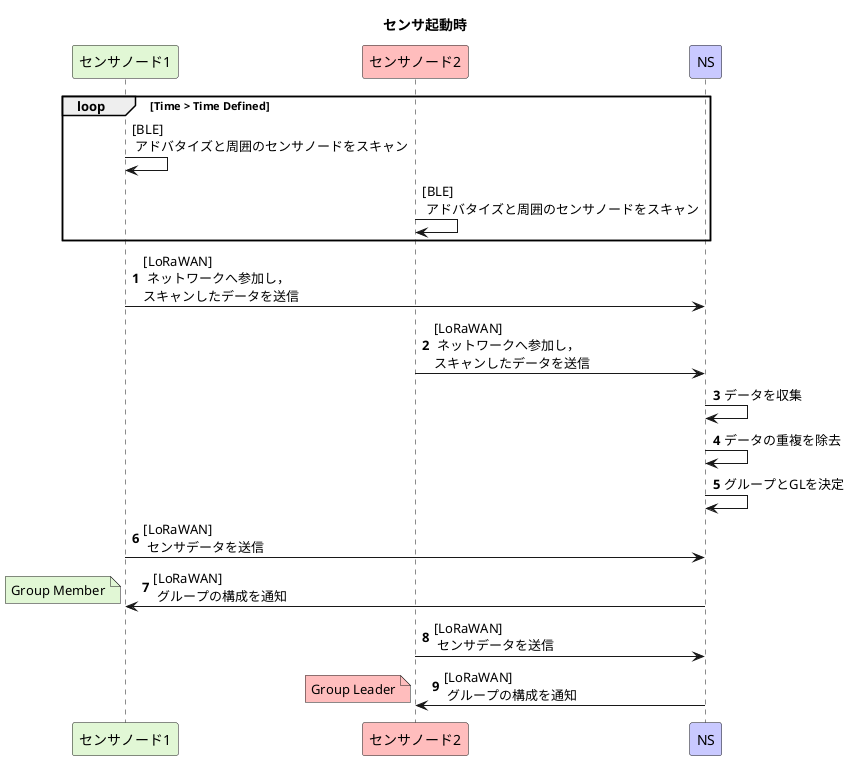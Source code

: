 @startuml
'scale 0.5

title センサ起動時
'Entity
participant センサノード1 as sensor1 #e1f7d5
participant センサノード2 as sensor2 #ffbdbd
participant NS as server #c9c9ff
'Sequence

loop Time > Time Defined
    sensor1 -> sensor1: [BLE]\n アドバタイズと周囲のセンサノードをスキャン
    sensor2 -> sensor2: [BLE]\n アドバタイズと周囲のセンサノードをスキャン
end
autonumber
sensor1 -> server: [LoRaWAN]\n ネットワークへ参加し，\nスキャンしたデータを送信
sensor2 -> server: [LoRaWAN]\n ネットワークへ参加し，\nスキャンしたデータを送信

server -> server: データを収集
server -> server: データの重複を除去
server -> server: グループとGLを決定

sensor1 -> server: [LoRaWAN]\n センサデータを送信
server -> sensor1: [LoRaWAN]\n グループの構成を通知

note left #e1f7d5
Group Member
end note

sensor2 -> server:  [LoRaWAN]\n センサデータを送信
server  -> sensor2: [LoRaWAN]\n グループの構成を通知

note left #ffbdbd
Group Leader
end note

@enduml